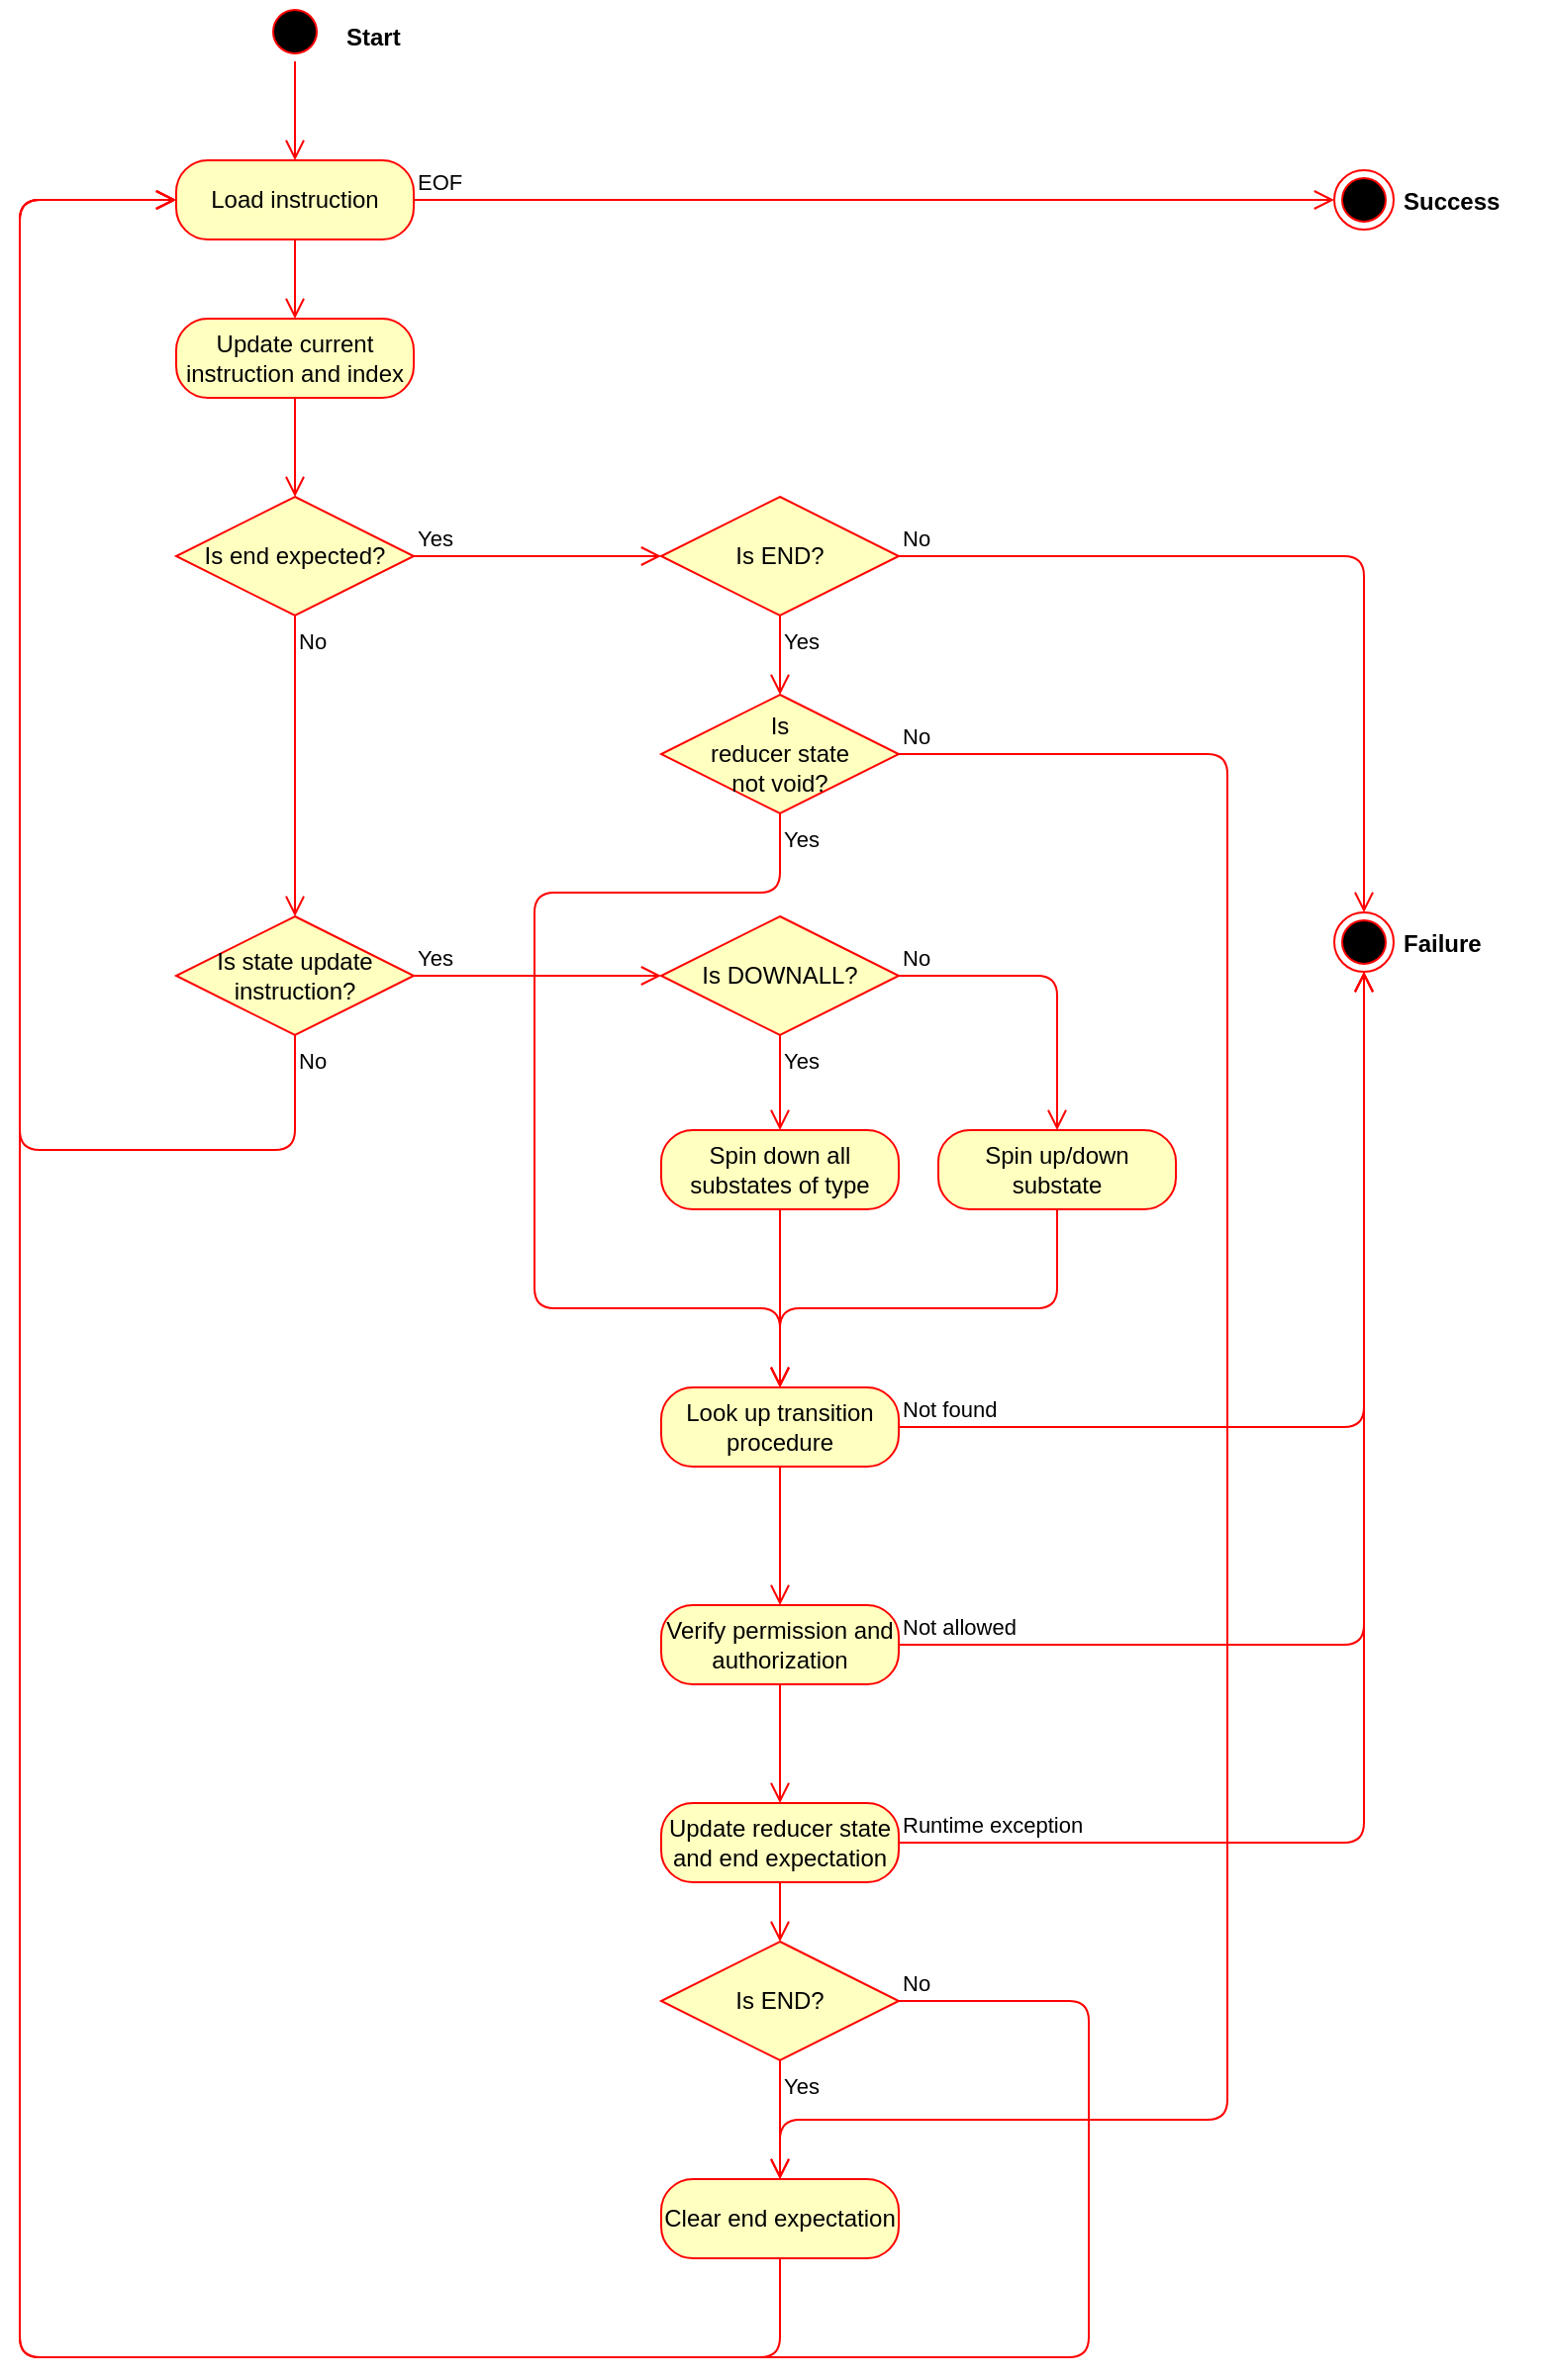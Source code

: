 <mxfile version="14.5.1" type="device"><diagram id="C5RBs43oDa-KdzZeNtuy" name="Page-1"><mxGraphModel dx="946" dy="615" grid="1" gridSize="10" guides="1" tooltips="1" connect="1" arrows="1" fold="1" page="1" pageScale="1" pageWidth="827" pageHeight="1169" math="0" shadow="0"><root><mxCell id="WIyWlLk6GJQsqaUBKTNV-0"/><mxCell id="WIyWlLk6GJQsqaUBKTNV-1" parent="WIyWlLk6GJQsqaUBKTNV-0"/><mxCell id="ztcdH7AUXDIskcE27zvi-2" value="" style="ellipse;html=1;shape=startState;fillColor=#000000;strokeColor=#ff0000;" parent="WIyWlLk6GJQsqaUBKTNV-1" vertex="1"><mxGeometry x="154" width="30" height="30" as="geometry"/></mxCell><mxCell id="ztcdH7AUXDIskcE27zvi-3" value="" style="edgeStyle=orthogonalEdgeStyle;html=1;verticalAlign=bottom;endArrow=open;endSize=8;strokeColor=#ff0000;entryX=0.5;entryY=0;entryDx=0;entryDy=0;" parent="WIyWlLk6GJQsqaUBKTNV-1" source="ztcdH7AUXDIskcE27zvi-2" target="ztcdH7AUXDIskcE27zvi-4" edge="1"><mxGeometry relative="1" as="geometry"><mxPoint x="169" y="90" as="targetPoint"/></mxGeometry></mxCell><mxCell id="ztcdH7AUXDIskcE27zvi-4" value="Load instruction" style="rounded=1;whiteSpace=wrap;html=1;arcSize=40;fontColor=#000000;fillColor=#ffffc0;strokeColor=#ff0000;" parent="WIyWlLk6GJQsqaUBKTNV-1" vertex="1"><mxGeometry x="109" y="80" width="120" height="40" as="geometry"/></mxCell><mxCell id="ztcdH7AUXDIskcE27zvi-5" value="" style="edgeStyle=orthogonalEdgeStyle;html=1;verticalAlign=bottom;endArrow=open;endSize=8;strokeColor=#ff0000;" parent="WIyWlLk6GJQsqaUBKTNV-1" source="ztcdH7AUXDIskcE27zvi-4" target="ztcdH7AUXDIskcE27zvi-15" edge="1"><mxGeometry relative="1" as="geometry"><mxPoint x="204" y="230" as="targetPoint"/></mxGeometry></mxCell><mxCell id="ztcdH7AUXDIskcE27zvi-12" value="Is end expected?" style="rhombus;whiteSpace=wrap;html=1;fillColor=#ffffc0;strokeColor=#ff0000;" parent="WIyWlLk6GJQsqaUBKTNV-1" vertex="1"><mxGeometry x="109" y="250" width="120" height="60" as="geometry"/></mxCell><mxCell id="ztcdH7AUXDIskcE27zvi-13" value="Yes" style="edgeStyle=orthogonalEdgeStyle;html=1;align=left;verticalAlign=bottom;endArrow=open;endSize=8;strokeColor=#ff0000;entryX=0;entryY=0.5;entryDx=0;entryDy=0;" parent="WIyWlLk6GJQsqaUBKTNV-1" source="ztcdH7AUXDIskcE27zvi-12" target="ztcdH7AUXDIskcE27zvi-29" edge="1"><mxGeometry x="-1" relative="1" as="geometry"><mxPoint x="298" y="295" as="targetPoint"/></mxGeometry></mxCell><mxCell id="ztcdH7AUXDIskcE27zvi-14" value="No" style="edgeStyle=orthogonalEdgeStyle;html=1;align=left;verticalAlign=top;endArrow=open;endSize=8;strokeColor=#ff0000;entryX=0.5;entryY=0;entryDx=0;entryDy=0;" parent="WIyWlLk6GJQsqaUBKTNV-1" source="ztcdH7AUXDIskcE27zvi-12" target="ztcdH7AUXDIskcE27zvi-21" edge="1"><mxGeometry x="-1" relative="1" as="geometry"><mxPoint x="154" y="380" as="targetPoint"/></mxGeometry></mxCell><mxCell id="ztcdH7AUXDIskcE27zvi-15" value="Update current instruction and index" style="rounded=1;whiteSpace=wrap;html=1;arcSize=40;fontColor=#000000;fillColor=#ffffc0;strokeColor=#ff0000;" parent="WIyWlLk6GJQsqaUBKTNV-1" vertex="1"><mxGeometry x="109" y="160" width="120" height="40" as="geometry"/></mxCell><mxCell id="ztcdH7AUXDIskcE27zvi-16" value="" style="edgeStyle=orthogonalEdgeStyle;html=1;verticalAlign=bottom;endArrow=open;endSize=8;strokeColor=#ff0000;entryX=0.5;entryY=0;entryDx=0;entryDy=0;" parent="WIyWlLk6GJQsqaUBKTNV-1" source="ztcdH7AUXDIskcE27zvi-15" target="ztcdH7AUXDIskcE27zvi-12" edge="1"><mxGeometry relative="1" as="geometry"><mxPoint x="264" y="250" as="targetPoint"/></mxGeometry></mxCell><mxCell id="ztcdH7AUXDIskcE27zvi-21" value="Is state update instruction?" style="rhombus;whiteSpace=wrap;html=1;fillColor=#ffffc0;strokeColor=#ff0000;" parent="WIyWlLk6GJQsqaUBKTNV-1" vertex="1"><mxGeometry x="109" y="462" width="120" height="60" as="geometry"/></mxCell><mxCell id="ztcdH7AUXDIskcE27zvi-22" value="Yes" style="edgeStyle=orthogonalEdgeStyle;html=1;align=left;verticalAlign=bottom;endArrow=open;endSize=8;strokeColor=#ff0000;" parent="WIyWlLk6GJQsqaUBKTNV-1" source="ztcdH7AUXDIskcE27zvi-21" target="ztcdH7AUXDIskcE27zvi-40" edge="1"><mxGeometry x="-1" relative="1" as="geometry"><mxPoint x="289" y="670" as="targetPoint"/></mxGeometry></mxCell><mxCell id="ztcdH7AUXDIskcE27zvi-23" value="No" style="edgeStyle=orthogonalEdgeStyle;html=1;align=left;verticalAlign=top;endArrow=open;endSize=8;strokeColor=#ff0000;entryX=0;entryY=0.5;entryDx=0;entryDy=0;" parent="WIyWlLk6GJQsqaUBKTNV-1" source="ztcdH7AUXDIskcE27zvi-21" target="ztcdH7AUXDIskcE27zvi-4" edge="1"><mxGeometry x="-1" relative="1" as="geometry"><mxPoint x="114" y="660" as="targetPoint"/><Array as="points"><mxPoint x="169" y="580"/><mxPoint x="30" y="580"/><mxPoint x="30" y="100"/></Array></mxGeometry></mxCell><mxCell id="ztcdH7AUXDIskcE27zvi-29" value="Is END?" style="rhombus;whiteSpace=wrap;html=1;fillColor=#ffffc0;strokeColor=#ff0000;" parent="WIyWlLk6GJQsqaUBKTNV-1" vertex="1"><mxGeometry x="354" y="250" width="120" height="60" as="geometry"/></mxCell><mxCell id="ztcdH7AUXDIskcE27zvi-31" value="No" style="edgeStyle=orthogonalEdgeStyle;html=1;align=left;verticalAlign=bottom;endArrow=open;endSize=8;strokeColor=#ff0000;exitX=1;exitY=0.5;exitDx=0;exitDy=0;" parent="WIyWlLk6GJQsqaUBKTNV-1" source="ztcdH7AUXDIskcE27zvi-29" target="ztcdH7AUXDIskcE27zvi-34" edge="1"><mxGeometry x="-1" relative="1" as="geometry"><mxPoint x="519" y="615" as="targetPoint"/><mxPoint x="464" y="400" as="sourcePoint"/></mxGeometry></mxCell><mxCell id="ztcdH7AUXDIskcE27zvi-34" value="" style="ellipse;html=1;shape=endState;fillColor=#000000;strokeColor=#ff0000;" parent="WIyWlLk6GJQsqaUBKTNV-1" vertex="1"><mxGeometry x="694" y="460" width="30" height="30" as="geometry"/></mxCell><mxCell id="ztcdH7AUXDIskcE27zvi-37" value="Yes" style="edgeStyle=orthogonalEdgeStyle;html=1;align=left;verticalAlign=top;endArrow=open;endSize=8;strokeColor=#ff0000;exitX=0.5;exitY=1;exitDx=0;exitDy=0;entryX=0.5;entryY=0;entryDx=0;entryDy=0;" parent="WIyWlLk6GJQsqaUBKTNV-1" source="ztcdH7AUXDIskcE27zvi-29" target="Br-6U9wm8tkRKK7wmWjb-19" edge="1"><mxGeometry x="-1" relative="1" as="geometry"><mxPoint x="414" y="350" as="targetPoint"/><mxPoint x="284" y="340" as="sourcePoint"/></mxGeometry></mxCell><mxCell id="ztcdH7AUXDIskcE27zvi-40" value="Is DOWNALL?" style="rhombus;whiteSpace=wrap;html=1;fillColor=#ffffc0;strokeColor=#ff0000;" parent="WIyWlLk6GJQsqaUBKTNV-1" vertex="1"><mxGeometry x="354" y="462" width="120" height="60" as="geometry"/></mxCell><mxCell id="ztcdH7AUXDIskcE27zvi-41" value="No" style="edgeStyle=orthogonalEdgeStyle;html=1;align=left;verticalAlign=bottom;endArrow=open;endSize=8;strokeColor=#ff0000;entryX=0.5;entryY=0;entryDx=0;entryDy=0;" parent="WIyWlLk6GJQsqaUBKTNV-1" source="ztcdH7AUXDIskcE27zvi-40" target="ztcdH7AUXDIskcE27zvi-45" edge="1"><mxGeometry x="-1" relative="1" as="geometry"><mxPoint x="534" y="480" as="targetPoint"/></mxGeometry></mxCell><mxCell id="ztcdH7AUXDIskcE27zvi-42" value="Yes" style="edgeStyle=orthogonalEdgeStyle;html=1;align=left;verticalAlign=top;endArrow=open;endSize=8;strokeColor=#ff0000;entryX=0.5;entryY=0;entryDx=0;entryDy=0;" parent="WIyWlLk6GJQsqaUBKTNV-1" source="ztcdH7AUXDIskcE27zvi-40" target="ztcdH7AUXDIskcE27zvi-43" edge="1"><mxGeometry x="-1" relative="1" as="geometry"><mxPoint x="394" y="560" as="targetPoint"/></mxGeometry></mxCell><mxCell id="ztcdH7AUXDIskcE27zvi-43" value="Spin down all substates of type" style="rounded=1;whiteSpace=wrap;html=1;arcSize=40;fontColor=#000000;fillColor=#ffffc0;strokeColor=#ff0000;" parent="WIyWlLk6GJQsqaUBKTNV-1" vertex="1"><mxGeometry x="354" y="570" width="120" height="40" as="geometry"/></mxCell><mxCell id="ztcdH7AUXDIskcE27zvi-44" value="" style="edgeStyle=orthogonalEdgeStyle;html=1;verticalAlign=bottom;endArrow=open;endSize=8;strokeColor=#ff0000;entryX=0.5;entryY=0;entryDx=0;entryDy=0;exitX=0.5;exitY=1;exitDx=0;exitDy=0;" parent="WIyWlLk6GJQsqaUBKTNV-1" source="ztcdH7AUXDIskcE27zvi-43" target="ztcdH7AUXDIskcE27zvi-47" edge="1"><mxGeometry relative="1" as="geometry"><mxPoint x="394" y="670" as="targetPoint"/><Array as="points"><mxPoint x="414" y="650"/><mxPoint x="414" y="650"/></Array></mxGeometry></mxCell><mxCell id="ztcdH7AUXDIskcE27zvi-45" value="Spin up/down substate" style="rounded=1;whiteSpace=wrap;html=1;arcSize=40;fontColor=#000000;fillColor=#ffffc0;strokeColor=#ff0000;" parent="WIyWlLk6GJQsqaUBKTNV-1" vertex="1"><mxGeometry x="494" y="570" width="120" height="40" as="geometry"/></mxCell><mxCell id="ztcdH7AUXDIskcE27zvi-46" value="" style="edgeStyle=orthogonalEdgeStyle;html=1;verticalAlign=bottom;endArrow=open;endSize=8;strokeColor=#ff0000;entryX=0.5;entryY=0;entryDx=0;entryDy=0;exitX=0.5;exitY=1;exitDx=0;exitDy=0;" parent="WIyWlLk6GJQsqaUBKTNV-1" source="ztcdH7AUXDIskcE27zvi-45" target="ztcdH7AUXDIskcE27zvi-47" edge="1"><mxGeometry relative="1" as="geometry"><mxPoint x="534" y="620" as="targetPoint"/><Array as="points"><mxPoint x="554" y="660"/><mxPoint x="414" y="660"/></Array></mxGeometry></mxCell><mxCell id="ztcdH7AUXDIskcE27zvi-47" value="Look up transition procedure" style="rounded=1;whiteSpace=wrap;html=1;arcSize=40;fontColor=#000000;fillColor=#ffffc0;strokeColor=#ff0000;" parent="WIyWlLk6GJQsqaUBKTNV-1" vertex="1"><mxGeometry x="354" y="700" width="120" height="40" as="geometry"/></mxCell><mxCell id="ztcdH7AUXDIskcE27zvi-48" value="" style="edgeStyle=orthogonalEdgeStyle;html=1;verticalAlign=bottom;endArrow=open;endSize=8;strokeColor=#ff0000;entryX=0.5;entryY=0;entryDx=0;entryDy=0;" parent="WIyWlLk6GJQsqaUBKTNV-1" source="ztcdH7AUXDIskcE27zvi-47" target="ztcdH7AUXDIskcE27zvi-49" edge="1"><mxGeometry relative="1" as="geometry"><mxPoint x="474" y="820" as="targetPoint"/></mxGeometry></mxCell><mxCell id="ztcdH7AUXDIskcE27zvi-49" value="Verify permission and authorization" style="rounded=1;whiteSpace=wrap;html=1;arcSize=40;fontColor=#000000;fillColor=#ffffc0;strokeColor=#ff0000;" parent="WIyWlLk6GJQsqaUBKTNV-1" vertex="1"><mxGeometry x="354" y="810" width="120" height="40" as="geometry"/></mxCell><mxCell id="ztcdH7AUXDIskcE27zvi-50" value="" style="edgeStyle=orthogonalEdgeStyle;html=1;verticalAlign=bottom;endArrow=open;endSize=8;strokeColor=#ff0000;" parent="WIyWlLk6GJQsqaUBKTNV-1" source="ztcdH7AUXDIskcE27zvi-49" target="ztcdH7AUXDIskcE27zvi-51" edge="1"><mxGeometry relative="1" as="geometry"><mxPoint x="474" y="920" as="targetPoint"/></mxGeometry></mxCell><mxCell id="ztcdH7AUXDIskcE27zvi-51" value="Update reducer state and end expectation" style="rounded=1;whiteSpace=wrap;html=1;arcSize=40;fontColor=#000000;fillColor=#ffffc0;strokeColor=#ff0000;" parent="WIyWlLk6GJQsqaUBKTNV-1" vertex="1"><mxGeometry x="354" y="910" width="120" height="40" as="geometry"/></mxCell><mxCell id="ztcdH7AUXDIskcE27zvi-53" value="Not found" style="edgeStyle=orthogonalEdgeStyle;html=1;align=left;verticalAlign=bottom;endArrow=open;endSize=8;strokeColor=#ff0000;entryX=0.5;entryY=1;entryDx=0;entryDy=0;exitX=1;exitY=0.5;exitDx=0;exitDy=0;" parent="WIyWlLk6GJQsqaUBKTNV-1" source="ztcdH7AUXDIskcE27zvi-47" target="ztcdH7AUXDIskcE27zvi-34" edge="1"><mxGeometry x="-1" relative="1" as="geometry"><mxPoint x="704" y="740" as="targetPoint"/><mxPoint x="604" y="700" as="sourcePoint"/></mxGeometry></mxCell><mxCell id="ztcdH7AUXDIskcE27zvi-54" value="Not allowed" style="edgeStyle=orthogonalEdgeStyle;html=1;align=left;verticalAlign=bottom;endArrow=open;endSize=8;strokeColor=#ff0000;entryX=0.5;entryY=1;entryDx=0;entryDy=0;exitX=1;exitY=0.5;exitDx=0;exitDy=0;" parent="WIyWlLk6GJQsqaUBKTNV-1" source="ztcdH7AUXDIskcE27zvi-49" target="ztcdH7AUXDIskcE27zvi-34" edge="1"><mxGeometry x="-1" relative="1" as="geometry"><mxPoint x="704" y="820" as="targetPoint"/><mxPoint x="604" y="780" as="sourcePoint"/></mxGeometry></mxCell><mxCell id="ztcdH7AUXDIskcE27zvi-55" value="Runtime exception" style="edgeStyle=orthogonalEdgeStyle;html=1;align=left;verticalAlign=bottom;endArrow=open;endSize=8;strokeColor=#ff0000;entryX=0.5;entryY=1;entryDx=0;entryDy=0;exitX=1;exitY=0.5;exitDx=0;exitDy=0;" parent="WIyWlLk6GJQsqaUBKTNV-1" source="ztcdH7AUXDIskcE27zvi-51" target="ztcdH7AUXDIskcE27zvi-34" edge="1"><mxGeometry x="-1" relative="1" as="geometry"><mxPoint x="704" y="910" as="targetPoint"/><mxPoint x="604" y="870" as="sourcePoint"/></mxGeometry></mxCell><mxCell id="ztcdH7AUXDIskcE27zvi-56" value="" style="ellipse;html=1;shape=endState;fillColor=#000000;strokeColor=#ff0000;" parent="WIyWlLk6GJQsqaUBKTNV-1" vertex="1"><mxGeometry x="694" y="85" width="30" height="30" as="geometry"/></mxCell><mxCell id="ztcdH7AUXDIskcE27zvi-58" value="EOF" style="edgeStyle=orthogonalEdgeStyle;html=1;align=left;verticalAlign=bottom;endArrow=open;endSize=8;strokeColor=#ff0000;entryX=0;entryY=0.5;entryDx=0;entryDy=0;exitX=1;exitY=0.5;exitDx=0;exitDy=0;" parent="WIyWlLk6GJQsqaUBKTNV-1" source="ztcdH7AUXDIskcE27zvi-4" target="ztcdH7AUXDIskcE27zvi-56" edge="1"><mxGeometry x="-1" relative="1" as="geometry"><mxPoint x="364" y="290" as="targetPoint"/><mxPoint x="239" y="290" as="sourcePoint"/></mxGeometry></mxCell><mxCell id="ztcdH7AUXDIskcE27zvi-59" value="Success" style="text;align=left;fontStyle=1;verticalAlign=middle;spacingLeft=3;spacingRight=3;strokeColor=none;rotatable=0;points=[[0,0.5],[1,0.5]];portConstraint=eastwest;" parent="WIyWlLk6GJQsqaUBKTNV-1" vertex="1"><mxGeometry x="724" y="87" width="80" height="26" as="geometry"/></mxCell><mxCell id="ztcdH7AUXDIskcE27zvi-60" value="Failure" style="text;align=left;fontStyle=1;verticalAlign=middle;spacingLeft=3;spacingRight=3;strokeColor=none;rotatable=0;points=[[0,0.5],[1,0.5]];portConstraint=eastwest;" parent="WIyWlLk6GJQsqaUBKTNV-1" vertex="1"><mxGeometry x="724" y="462" width="70" height="26" as="geometry"/></mxCell><mxCell id="Br-6U9wm8tkRKK7wmWjb-9" value="Is END?" style="rhombus;whiteSpace=wrap;html=1;fillColor=#ffffc0;strokeColor=#ff0000;" parent="WIyWlLk6GJQsqaUBKTNV-1" vertex="1"><mxGeometry x="354" y="980" width="120" height="60" as="geometry"/></mxCell><mxCell id="Br-6U9wm8tkRKK7wmWjb-10" value="No" style="edgeStyle=orthogonalEdgeStyle;html=1;align=left;verticalAlign=bottom;endArrow=open;endSize=8;strokeColor=#ff0000;entryX=0;entryY=0.5;entryDx=0;entryDy=0;exitX=1;exitY=0.5;exitDx=0;exitDy=0;" parent="WIyWlLk6GJQsqaUBKTNV-1" source="Br-6U9wm8tkRKK7wmWjb-9" target="ztcdH7AUXDIskcE27zvi-4" edge="1"><mxGeometry x="-1" relative="1" as="geometry"><mxPoint x="170" y="920" as="targetPoint"/><Array as="points"><mxPoint x="570" y="1010"/><mxPoint x="570" y="1190"/><mxPoint x="30" y="1190"/><mxPoint x="30" y="100"/></Array></mxGeometry></mxCell><mxCell id="Br-6U9wm8tkRKK7wmWjb-11" value="Yes" style="edgeStyle=orthogonalEdgeStyle;html=1;align=left;verticalAlign=top;endArrow=open;endSize=8;strokeColor=#ff0000;exitX=0.5;exitY=1;exitDx=0;exitDy=0;entryX=0.5;entryY=0;entryDx=0;entryDy=0;" parent="WIyWlLk6GJQsqaUBKTNV-1" source="Br-6U9wm8tkRKK7wmWjb-9" target="Br-6U9wm8tkRKK7wmWjb-17" edge="1"><mxGeometry x="-1" relative="1" as="geometry"><mxPoint x="210" y="800" as="targetPoint"/><Array as="points"/></mxGeometry></mxCell><mxCell id="Br-6U9wm8tkRKK7wmWjb-13" value="" style="edgeStyle=orthogonalEdgeStyle;html=1;verticalAlign=bottom;endArrow=open;endSize=8;strokeColor=#ff0000;entryX=0.5;entryY=0;entryDx=0;entryDy=0;exitX=0.5;exitY=1;exitDx=0;exitDy=0;" parent="WIyWlLk6GJQsqaUBKTNV-1" source="ztcdH7AUXDIskcE27zvi-51" target="Br-6U9wm8tkRKK7wmWjb-9" edge="1"><mxGeometry relative="1" as="geometry"><mxPoint x="424" y="820" as="targetPoint"/><mxPoint x="424" y="750" as="sourcePoint"/></mxGeometry></mxCell><mxCell id="Br-6U9wm8tkRKK7wmWjb-17" value="Clear end expectation" style="rounded=1;whiteSpace=wrap;html=1;arcSize=40;fontColor=#000000;fillColor=#ffffc0;strokeColor=#ff0000;" parent="WIyWlLk6GJQsqaUBKTNV-1" vertex="1"><mxGeometry x="354" y="1100" width="120" height="40" as="geometry"/></mxCell><mxCell id="Br-6U9wm8tkRKK7wmWjb-18" value="" style="edgeStyle=orthogonalEdgeStyle;html=1;verticalAlign=bottom;endArrow=open;endSize=8;strokeColor=#ff0000;entryX=0;entryY=0.5;entryDx=0;entryDy=0;exitX=0.5;exitY=1;exitDx=0;exitDy=0;" parent="WIyWlLk6GJQsqaUBKTNV-1" source="Br-6U9wm8tkRKK7wmWjb-17" target="ztcdH7AUXDIskcE27zvi-4" edge="1"><mxGeometry relative="1" as="geometry"><mxPoint x="20" y="60" as="targetPoint"/><Array as="points"><mxPoint x="414" y="1190"/><mxPoint x="30" y="1190"/><mxPoint x="30" y="100"/></Array></mxGeometry></mxCell><mxCell id="Br-6U9wm8tkRKK7wmWjb-19" value="Is&lt;br&gt;reducer state&lt;br&gt;not void?" style="rhombus;whiteSpace=wrap;html=1;fillColor=#ffffc0;strokeColor=#ff0000;" parent="WIyWlLk6GJQsqaUBKTNV-1" vertex="1"><mxGeometry x="354" y="350" width="120" height="60" as="geometry"/></mxCell><mxCell id="Br-6U9wm8tkRKK7wmWjb-20" value="No" style="edgeStyle=orthogonalEdgeStyle;html=1;align=left;verticalAlign=bottom;endArrow=open;endSize=8;strokeColor=#ff0000;entryX=0.5;entryY=0;entryDx=0;entryDy=0;exitX=1;exitY=0.5;exitDx=0;exitDy=0;" parent="WIyWlLk6GJQsqaUBKTNV-1" source="Br-6U9wm8tkRKK7wmWjb-19" target="Br-6U9wm8tkRKK7wmWjb-17" edge="1"><mxGeometry x="-1" relative="1" as="geometry"><mxPoint x="680" y="382" as="targetPoint"/><Array as="points"><mxPoint x="640" y="380"/><mxPoint x="640" y="1070"/><mxPoint x="414" y="1070"/></Array></mxGeometry></mxCell><mxCell id="Br-6U9wm8tkRKK7wmWjb-21" value="Yes" style="edgeStyle=orthogonalEdgeStyle;html=1;align=left;verticalAlign=top;endArrow=open;endSize=8;strokeColor=#ff0000;entryX=0.5;entryY=0;entryDx=0;entryDy=0;exitX=0.5;exitY=1;exitDx=0;exitDy=0;" parent="WIyWlLk6GJQsqaUBKTNV-1" source="Br-6U9wm8tkRKK7wmWjb-19" target="ztcdH7AUXDIskcE27zvi-47" edge="1"><mxGeometry x="-1" relative="1" as="geometry"><mxPoint x="540" y="462" as="targetPoint"/><mxPoint x="870" y="530" as="sourcePoint"/><Array as="points"><mxPoint x="414" y="450"/><mxPoint x="290" y="450"/><mxPoint x="290" y="660"/><mxPoint x="414" y="660"/></Array></mxGeometry></mxCell><mxCell id="Br-6U9wm8tkRKK7wmWjb-23" value="Start" style="text;align=left;fontStyle=1;verticalAlign=middle;spacingLeft=3;spacingRight=3;strokeColor=none;rotatable=0;points=[[0,0.5],[1,0.5]];portConstraint=eastwest;" parent="WIyWlLk6GJQsqaUBKTNV-1" vertex="1"><mxGeometry x="190" y="4" width="80" height="26" as="geometry"/></mxCell></root></mxGraphModel></diagram></mxfile>